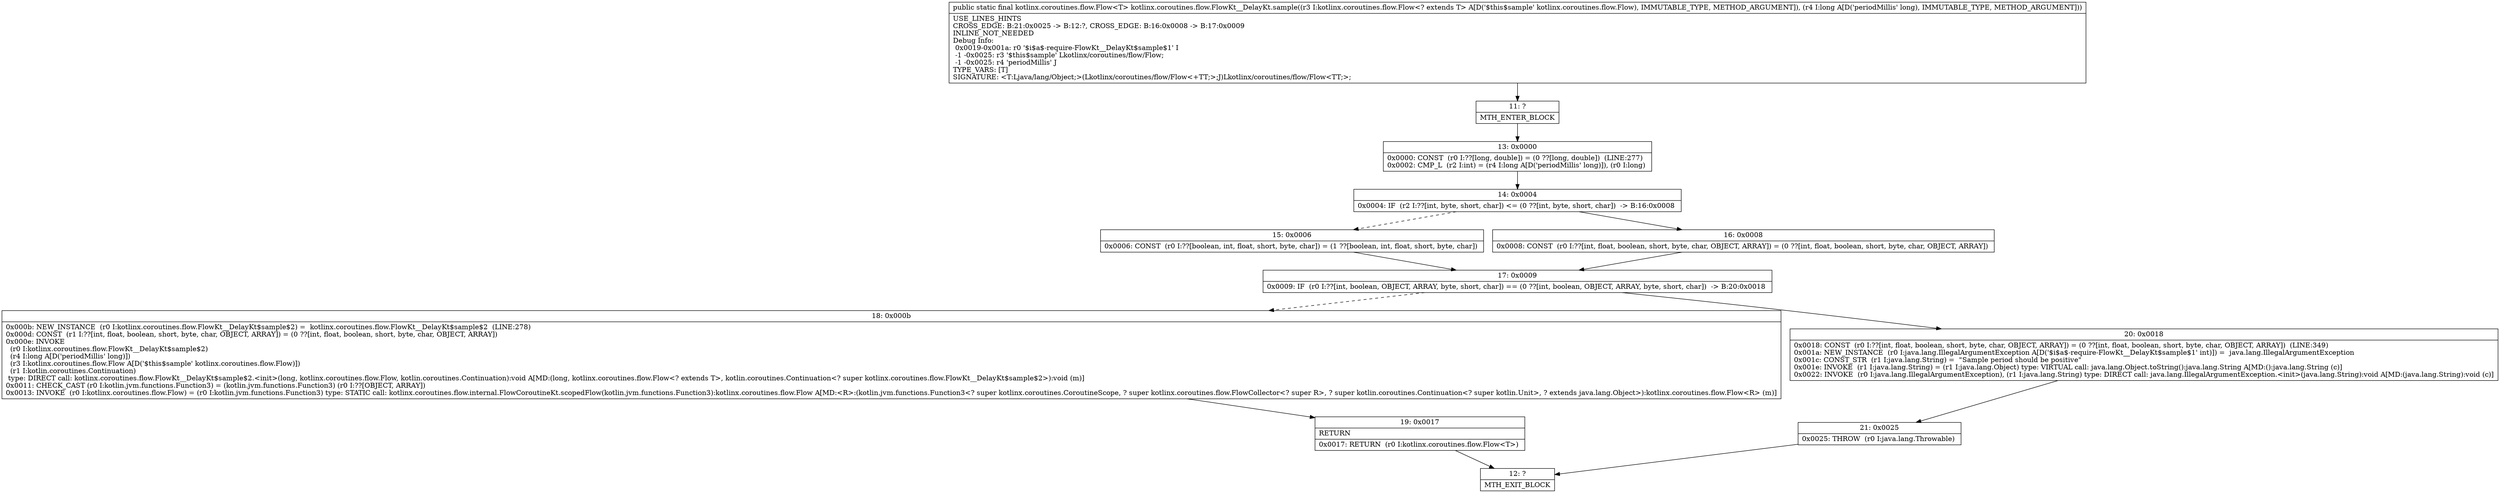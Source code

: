 digraph "CFG forkotlinx.coroutines.flow.FlowKt__DelayKt.sample(Lkotlinx\/coroutines\/flow\/Flow;J)Lkotlinx\/coroutines\/flow\/Flow;" {
Node_11 [shape=record,label="{11\:\ ?|MTH_ENTER_BLOCK\l}"];
Node_13 [shape=record,label="{13\:\ 0x0000|0x0000: CONST  (r0 I:??[long, double]) = (0 ??[long, double])  (LINE:277)\l0x0002: CMP_L  (r2 I:int) = (r4 I:long A[D('periodMillis' long)]), (r0 I:long) \l}"];
Node_14 [shape=record,label="{14\:\ 0x0004|0x0004: IF  (r2 I:??[int, byte, short, char]) \<= (0 ??[int, byte, short, char])  \-\> B:16:0x0008 \l}"];
Node_15 [shape=record,label="{15\:\ 0x0006|0x0006: CONST  (r0 I:??[boolean, int, float, short, byte, char]) = (1 ??[boolean, int, float, short, byte, char]) \l}"];
Node_17 [shape=record,label="{17\:\ 0x0009|0x0009: IF  (r0 I:??[int, boolean, OBJECT, ARRAY, byte, short, char]) == (0 ??[int, boolean, OBJECT, ARRAY, byte, short, char])  \-\> B:20:0x0018 \l}"];
Node_18 [shape=record,label="{18\:\ 0x000b|0x000b: NEW_INSTANCE  (r0 I:kotlinx.coroutines.flow.FlowKt__DelayKt$sample$2) =  kotlinx.coroutines.flow.FlowKt__DelayKt$sample$2  (LINE:278)\l0x000d: CONST  (r1 I:??[int, float, boolean, short, byte, char, OBJECT, ARRAY]) = (0 ??[int, float, boolean, short, byte, char, OBJECT, ARRAY]) \l0x000e: INVOKE  \l  (r0 I:kotlinx.coroutines.flow.FlowKt__DelayKt$sample$2)\l  (r4 I:long A[D('periodMillis' long)])\l  (r3 I:kotlinx.coroutines.flow.Flow A[D('$this$sample' kotlinx.coroutines.flow.Flow)])\l  (r1 I:kotlin.coroutines.Continuation)\l type: DIRECT call: kotlinx.coroutines.flow.FlowKt__DelayKt$sample$2.\<init\>(long, kotlinx.coroutines.flow.Flow, kotlin.coroutines.Continuation):void A[MD:(long, kotlinx.coroutines.flow.Flow\<? extends T\>, kotlin.coroutines.Continuation\<? super kotlinx.coroutines.flow.FlowKt__DelayKt$sample$2\>):void (m)]\l0x0011: CHECK_CAST (r0 I:kotlin.jvm.functions.Function3) = (kotlin.jvm.functions.Function3) (r0 I:??[OBJECT, ARRAY]) \l0x0013: INVOKE  (r0 I:kotlinx.coroutines.flow.Flow) = (r0 I:kotlin.jvm.functions.Function3) type: STATIC call: kotlinx.coroutines.flow.internal.FlowCoroutineKt.scopedFlow(kotlin.jvm.functions.Function3):kotlinx.coroutines.flow.Flow A[MD:\<R\>:(kotlin.jvm.functions.Function3\<? super kotlinx.coroutines.CoroutineScope, ? super kotlinx.coroutines.flow.FlowCollector\<? super R\>, ? super kotlin.coroutines.Continuation\<? super kotlin.Unit\>, ? extends java.lang.Object\>):kotlinx.coroutines.flow.Flow\<R\> (m)]\l}"];
Node_19 [shape=record,label="{19\:\ 0x0017|RETURN\l|0x0017: RETURN  (r0 I:kotlinx.coroutines.flow.Flow\<T\>) \l}"];
Node_12 [shape=record,label="{12\:\ ?|MTH_EXIT_BLOCK\l}"];
Node_20 [shape=record,label="{20\:\ 0x0018|0x0018: CONST  (r0 I:??[int, float, boolean, short, byte, char, OBJECT, ARRAY]) = (0 ??[int, float, boolean, short, byte, char, OBJECT, ARRAY])  (LINE:349)\l0x001a: NEW_INSTANCE  (r0 I:java.lang.IllegalArgumentException A[D('$i$a$\-require\-FlowKt__DelayKt$sample$1' int)]) =  java.lang.IllegalArgumentException \l0x001c: CONST_STR  (r1 I:java.lang.String) =  \"Sample period should be positive\" \l0x001e: INVOKE  (r1 I:java.lang.String) = (r1 I:java.lang.Object) type: VIRTUAL call: java.lang.Object.toString():java.lang.String A[MD:():java.lang.String (c)]\l0x0022: INVOKE  (r0 I:java.lang.IllegalArgumentException), (r1 I:java.lang.String) type: DIRECT call: java.lang.IllegalArgumentException.\<init\>(java.lang.String):void A[MD:(java.lang.String):void (c)]\l}"];
Node_21 [shape=record,label="{21\:\ 0x0025|0x0025: THROW  (r0 I:java.lang.Throwable) \l}"];
Node_16 [shape=record,label="{16\:\ 0x0008|0x0008: CONST  (r0 I:??[int, float, boolean, short, byte, char, OBJECT, ARRAY]) = (0 ??[int, float, boolean, short, byte, char, OBJECT, ARRAY]) \l}"];
MethodNode[shape=record,label="{public static final kotlinx.coroutines.flow.Flow\<T\> kotlinx.coroutines.flow.FlowKt__DelayKt.sample((r3 I:kotlinx.coroutines.flow.Flow\<? extends T\> A[D('$this$sample' kotlinx.coroutines.flow.Flow), IMMUTABLE_TYPE, METHOD_ARGUMENT]), (r4 I:long A[D('periodMillis' long), IMMUTABLE_TYPE, METHOD_ARGUMENT]))  | USE_LINES_HINTS\lCROSS_EDGE: B:21:0x0025 \-\> B:12:?, CROSS_EDGE: B:16:0x0008 \-\> B:17:0x0009\lINLINE_NOT_NEEDED\lDebug Info:\l  0x0019\-0x001a: r0 '$i$a$\-require\-FlowKt__DelayKt$sample$1' I\l  \-1 \-0x0025: r3 '$this$sample' Lkotlinx\/coroutines\/flow\/Flow;\l  \-1 \-0x0025: r4 'periodMillis' J\lTYPE_VARS: [T]\lSIGNATURE: \<T:Ljava\/lang\/Object;\>(Lkotlinx\/coroutines\/flow\/Flow\<+TT;\>;J)Lkotlinx\/coroutines\/flow\/Flow\<TT;\>;\l}"];
MethodNode -> Node_11;Node_11 -> Node_13;
Node_13 -> Node_14;
Node_14 -> Node_15[style=dashed];
Node_14 -> Node_16;
Node_15 -> Node_17;
Node_17 -> Node_18[style=dashed];
Node_17 -> Node_20;
Node_18 -> Node_19;
Node_19 -> Node_12;
Node_20 -> Node_21;
Node_21 -> Node_12;
Node_16 -> Node_17;
}

